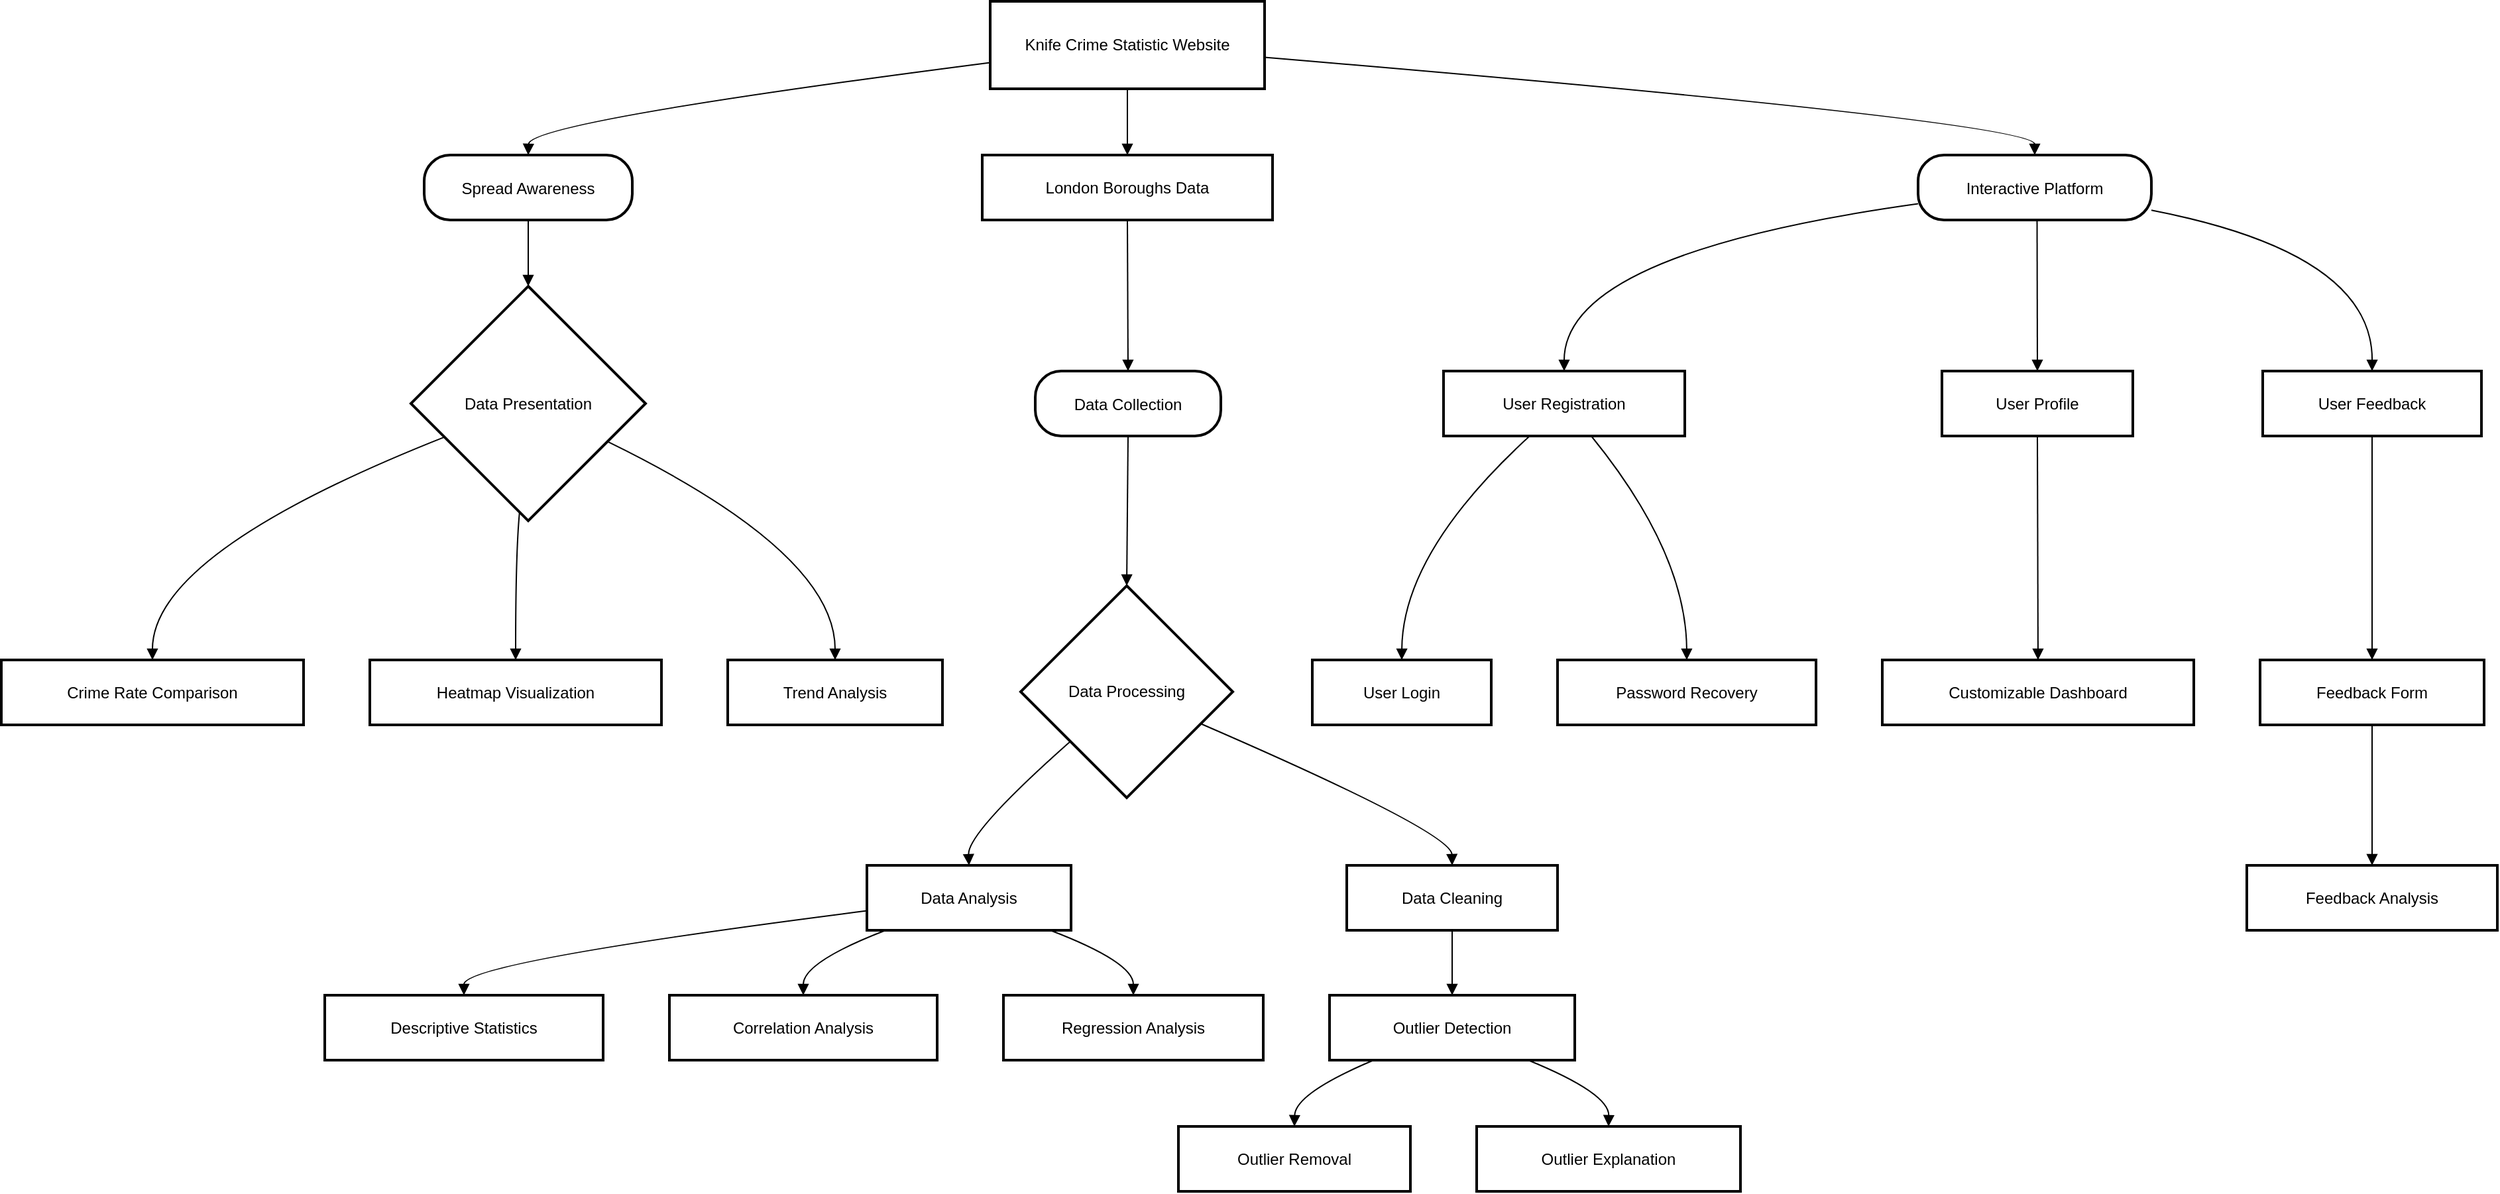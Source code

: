 <mxfile version="24.8.2">
  <diagram name="Page-1" id="uaW0nYyY03ak8D3G3nDq">
    <mxGraphModel>
      <root>
        <mxCell id="0" />
        <mxCell id="1" parent="0" />
        <mxCell id="2" value="Knife Crime Statistic Website" style="whiteSpace=wrap;strokeWidth=2;" vertex="1" parent="1">
          <mxGeometry x="754" y="8" width="207" height="66" as="geometry" />
        </mxCell>
        <mxCell id="3" value="Spread Awareness" style="rounded=1;arcSize=40;strokeWidth=2" vertex="1" parent="1">
          <mxGeometry x="327" y="124" width="157" height="49" as="geometry" />
        </mxCell>
        <mxCell id="4" value="Data Presentation" style="rhombus;strokeWidth=2;whiteSpace=wrap;" vertex="1" parent="1">
          <mxGeometry x="317" y="223" width="177" height="177" as="geometry" />
        </mxCell>
        <mxCell id="5" value="Crime Rate Comparison" style="whiteSpace=wrap;strokeWidth=2;" vertex="1" parent="1">
          <mxGeometry x="8" y="505" width="228" height="49" as="geometry" />
        </mxCell>
        <mxCell id="6" value="Heatmap Visualization" style="whiteSpace=wrap;strokeWidth=2;" vertex="1" parent="1">
          <mxGeometry x="286" y="505" width="220" height="49" as="geometry" />
        </mxCell>
        <mxCell id="7" value="Trend Analysis" style="whiteSpace=wrap;strokeWidth=2;" vertex="1" parent="1">
          <mxGeometry x="556" y="505" width="162" height="49" as="geometry" />
        </mxCell>
        <mxCell id="8" value="London Boroughs Data" style="whiteSpace=wrap;strokeWidth=2;" vertex="1" parent="1">
          <mxGeometry x="748" y="124" width="219" height="49" as="geometry" />
        </mxCell>
        <mxCell id="9" value="Data Collection" style="rounded=1;arcSize=40;strokeWidth=2" vertex="1" parent="1">
          <mxGeometry x="788" y="287" width="140" height="49" as="geometry" />
        </mxCell>
        <mxCell id="10" value="Data Processing" style="rhombus;strokeWidth=2;whiteSpace=wrap;" vertex="1" parent="1">
          <mxGeometry x="777" y="449" width="160" height="160" as="geometry" />
        </mxCell>
        <mxCell id="11" value="Data Cleaning" style="whiteSpace=wrap;strokeWidth=2;" vertex="1" parent="1">
          <mxGeometry x="1023" y="660" width="159" height="49" as="geometry" />
        </mxCell>
        <mxCell id="12" value="Data Analysis" style="whiteSpace=wrap;strokeWidth=2;" vertex="1" parent="1">
          <mxGeometry x="661" y="660" width="154" height="49" as="geometry" />
        </mxCell>
        <mxCell id="13" value="Descriptive Statistics" style="whiteSpace=wrap;strokeWidth=2;" vertex="1" parent="1">
          <mxGeometry x="252" y="758" width="210" height="49" as="geometry" />
        </mxCell>
        <mxCell id="14" value="Correlation Analysis" style="whiteSpace=wrap;strokeWidth=2;" vertex="1" parent="1">
          <mxGeometry x="512" y="758" width="202" height="49" as="geometry" />
        </mxCell>
        <mxCell id="15" value="Regression Analysis" style="whiteSpace=wrap;strokeWidth=2;" vertex="1" parent="1">
          <mxGeometry x="764" y="758" width="196" height="49" as="geometry" />
        </mxCell>
        <mxCell id="16" value="Outlier Detection" style="whiteSpace=wrap;strokeWidth=2;" vertex="1" parent="1">
          <mxGeometry x="1010" y="758" width="185" height="49" as="geometry" />
        </mxCell>
        <mxCell id="17" value="Outlier Removal" style="whiteSpace=wrap;strokeWidth=2;" vertex="1" parent="1">
          <mxGeometry x="896" y="857" width="175" height="49" as="geometry" />
        </mxCell>
        <mxCell id="18" value="Outlier Explanation" style="whiteSpace=wrap;strokeWidth=2;" vertex="1" parent="1">
          <mxGeometry x="1121" y="857" width="199" height="49" as="geometry" />
        </mxCell>
        <mxCell id="19" value="Interactive Platform" style="rounded=1;arcSize=40;strokeWidth=2" vertex="1" parent="1">
          <mxGeometry x="1454" y="124" width="176" height="49" as="geometry" />
        </mxCell>
        <mxCell id="20" value="User Registration" style="whiteSpace=wrap;strokeWidth=2;" vertex="1" parent="1">
          <mxGeometry x="1096" y="287" width="182" height="49" as="geometry" />
        </mxCell>
        <mxCell id="21" value="User Profile" style="whiteSpace=wrap;strokeWidth=2;" vertex="1" parent="1">
          <mxGeometry x="1472" y="287" width="144" height="49" as="geometry" />
        </mxCell>
        <mxCell id="22" value="User Feedback" style="whiteSpace=wrap;strokeWidth=2;" vertex="1" parent="1">
          <mxGeometry x="1714" y="287" width="165" height="49" as="geometry" />
        </mxCell>
        <mxCell id="23" value="User Login" style="whiteSpace=wrap;strokeWidth=2;" vertex="1" parent="1">
          <mxGeometry x="997" y="505" width="135" height="49" as="geometry" />
        </mxCell>
        <mxCell id="24" value="Password Recovery" style="whiteSpace=wrap;strokeWidth=2;" vertex="1" parent="1">
          <mxGeometry x="1182" y="505" width="195" height="49" as="geometry" />
        </mxCell>
        <mxCell id="25" value="Customizable Dashboard" style="whiteSpace=wrap;strokeWidth=2;" vertex="1" parent="1">
          <mxGeometry x="1427" y="505" width="235" height="49" as="geometry" />
        </mxCell>
        <mxCell id="26" value="Feedback Form" style="whiteSpace=wrap;strokeWidth=2;" vertex="1" parent="1">
          <mxGeometry x="1712" y="505" width="169" height="49" as="geometry" />
        </mxCell>
        <mxCell id="27" value="Feedback Analysis" style="whiteSpace=wrap;strokeWidth=2;" vertex="1" parent="1">
          <mxGeometry x="1702" y="660" width="189" height="49" as="geometry" />
        </mxCell>
        <mxCell id="28" value="" style="curved=1;startArrow=none;endArrow=block;exitX=0;exitY=0.7;entryX=0.5;entryY=0.01;" edge="1" parent="1" source="2" target="3">
          <mxGeometry relative="1" as="geometry">
            <Array as="points">
              <mxPoint x="406" y="99" />
            </Array>
          </mxGeometry>
        </mxCell>
        <mxCell id="29" value="" style="curved=1;startArrow=none;endArrow=block;exitX=0.5;exitY=1;entryX=0.5;entryY=0;" edge="1" parent="1" source="3" target="4">
          <mxGeometry relative="1" as="geometry">
            <Array as="points" />
          </mxGeometry>
        </mxCell>
        <mxCell id="30" value="" style="curved=1;startArrow=none;endArrow=block;exitX=0;exitY=0.7;entryX=0.5;entryY=0.01;" edge="1" parent="1" source="4" target="5">
          <mxGeometry relative="1" as="geometry">
            <Array as="points">
              <mxPoint x="122" y="424" />
            </Array>
          </mxGeometry>
        </mxCell>
        <mxCell id="31" value="" style="curved=1;startArrow=none;endArrow=block;exitX=0.46;exitY=1;entryX=0.5;entryY=0.01;" edge="1" parent="1" source="4" target="6">
          <mxGeometry relative="1" as="geometry">
            <Array as="points">
              <mxPoint x="396" y="424" />
            </Array>
          </mxGeometry>
        </mxCell>
        <mxCell id="32" value="" style="curved=1;startArrow=none;endArrow=block;exitX=1;exitY=0.74;entryX=0.5;entryY=0.01;" edge="1" parent="1" source="4" target="7">
          <mxGeometry relative="1" as="geometry">
            <Array as="points">
              <mxPoint x="637" y="424" />
            </Array>
          </mxGeometry>
        </mxCell>
        <mxCell id="33" value="" style="curved=1;startArrow=none;endArrow=block;exitX=0.5;exitY=1;entryX=0.5;entryY=0.01;" edge="1" parent="1" source="2" target="8">
          <mxGeometry relative="1" as="geometry">
            <Array as="points" />
          </mxGeometry>
        </mxCell>
        <mxCell id="34" value="" style="curved=1;startArrow=none;endArrow=block;exitX=0.5;exitY=1;entryX=0.5;entryY=0;" edge="1" parent="1" source="8" target="9">
          <mxGeometry relative="1" as="geometry">
            <Array as="points" />
          </mxGeometry>
        </mxCell>
        <mxCell id="35" value="" style="curved=1;startArrow=none;endArrow=block;exitX=0.5;exitY=0.99;entryX=0.5;entryY=0;" edge="1" parent="1" source="9" target="10">
          <mxGeometry relative="1" as="geometry">
            <Array as="points" />
          </mxGeometry>
        </mxCell>
        <mxCell id="36" value="" style="curved=1;startArrow=none;endArrow=block;exitX=1.01;exitY=0.72;entryX=0.5;entryY=0;" edge="1" parent="1" source="10" target="11">
          <mxGeometry relative="1" as="geometry">
            <Array as="points">
              <mxPoint x="1102" y="635" />
            </Array>
          </mxGeometry>
        </mxCell>
        <mxCell id="37" value="" style="curved=1;startArrow=none;endArrow=block;exitX=0;exitY=0.94;entryX=0.5;entryY=0;" edge="1" parent="1" source="10" target="12">
          <mxGeometry relative="1" as="geometry">
            <Array as="points">
              <mxPoint x="737" y="635" />
            </Array>
          </mxGeometry>
        </mxCell>
        <mxCell id="38" value="" style="curved=1;startArrow=none;endArrow=block;exitX=0;exitY=0.7;entryX=0.5;entryY=0.01;" edge="1" parent="1" source="12" target="13">
          <mxGeometry relative="1" as="geometry">
            <Array as="points">
              <mxPoint x="357" y="733" />
            </Array>
          </mxGeometry>
        </mxCell>
        <mxCell id="39" value="" style="curved=1;startArrow=none;endArrow=block;exitX=0.1;exitY=0.99;entryX=0.5;entryY=0.01;" edge="1" parent="1" source="12" target="14">
          <mxGeometry relative="1" as="geometry">
            <Array as="points">
              <mxPoint x="613" y="733" />
            </Array>
          </mxGeometry>
        </mxCell>
        <mxCell id="40" value="" style="curved=1;startArrow=none;endArrow=block;exitX=0.89;exitY=0.99;entryX=0.5;entryY=0.01;" edge="1" parent="1" source="12" target="15">
          <mxGeometry relative="1" as="geometry">
            <Array as="points">
              <mxPoint x="862" y="733" />
            </Array>
          </mxGeometry>
        </mxCell>
        <mxCell id="41" value="" style="curved=1;startArrow=none;endArrow=block;exitX=0.5;exitY=0.99;entryX=0.5;entryY=0.01;" edge="1" parent="1" source="11" target="16">
          <mxGeometry relative="1" as="geometry">
            <Array as="points" />
          </mxGeometry>
        </mxCell>
        <mxCell id="42" value="" style="curved=1;startArrow=none;endArrow=block;exitX=0.18;exitY=1;entryX=0.5;entryY=0;" edge="1" parent="1" source="16" target="17">
          <mxGeometry relative="1" as="geometry">
            <Array as="points">
              <mxPoint x="984" y="832" />
            </Array>
          </mxGeometry>
        </mxCell>
        <mxCell id="43" value="" style="curved=1;startArrow=none;endArrow=block;exitX=0.81;exitY=1;entryX=0.5;entryY=0;" edge="1" parent="1" source="16" target="18">
          <mxGeometry relative="1" as="geometry">
            <Array as="points">
              <mxPoint x="1221" y="832" />
            </Array>
          </mxGeometry>
        </mxCell>
        <mxCell id="44" value="" style="curved=1;startArrow=none;endArrow=block;exitX=1;exitY=0.64;entryX=0.5;entryY=0.01;" edge="1" parent="1" source="2" target="19">
          <mxGeometry relative="1" as="geometry">
            <Array as="points">
              <mxPoint x="1542" y="99" />
            </Array>
          </mxGeometry>
        </mxCell>
        <mxCell id="45" value="" style="curved=1;startArrow=none;endArrow=block;exitX=0;exitY=0.75;entryX=0.5;entryY=0;" edge="1" parent="1" source="19" target="20">
          <mxGeometry relative="1" as="geometry">
            <Array as="points">
              <mxPoint x="1187" y="198" />
            </Array>
          </mxGeometry>
        </mxCell>
        <mxCell id="46" value="" style="curved=1;startArrow=none;endArrow=block;exitX=0.51;exitY=1;entryX=0.5;entryY=0;" edge="1" parent="1" source="19" target="21">
          <mxGeometry relative="1" as="geometry">
            <Array as="points">
              <mxPoint x="1544" y="198" />
            </Array>
          </mxGeometry>
        </mxCell>
        <mxCell id="47" value="" style="curved=1;startArrow=none;endArrow=block;exitX=1;exitY=0.85;entryX=0.5;entryY=0;" edge="1" parent="1" source="19" target="22">
          <mxGeometry relative="1" as="geometry">
            <Array as="points">
              <mxPoint x="1797" y="198" />
            </Array>
          </mxGeometry>
        </mxCell>
        <mxCell id="48" value="" style="curved=1;startArrow=none;endArrow=block;exitX=0.36;exitY=0.99;entryX=0.5;entryY=0.01;" edge="1" parent="1" source="20" target="23">
          <mxGeometry relative="1" as="geometry">
            <Array as="points">
              <mxPoint x="1065" y="424" />
            </Array>
          </mxGeometry>
        </mxCell>
        <mxCell id="49" value="" style="curved=1;startArrow=none;endArrow=block;exitX=0.61;exitY=0.99;entryX=0.5;entryY=0.01;" edge="1" parent="1" source="20" target="24">
          <mxGeometry relative="1" as="geometry">
            <Array as="points">
              <mxPoint x="1279" y="424" />
            </Array>
          </mxGeometry>
        </mxCell>
        <mxCell id="50" value="" style="curved=1;startArrow=none;endArrow=block;exitX=0.5;exitY=0.99;entryX=0.5;entryY=0.01;" edge="1" parent="1" source="21" target="25">
          <mxGeometry relative="1" as="geometry">
            <Array as="points" />
          </mxGeometry>
        </mxCell>
        <mxCell id="51" value="" style="curved=1;startArrow=none;endArrow=block;exitX=0.5;exitY=0.99;entryX=0.5;entryY=0.01;" edge="1" parent="1" source="22" target="26">
          <mxGeometry relative="1" as="geometry">
            <Array as="points" />
          </mxGeometry>
        </mxCell>
        <mxCell id="52" value="" style="curved=1;startArrow=none;endArrow=block;exitX=0.5;exitY=1;entryX=0.5;entryY=0;" edge="1" parent="1" source="26" target="27">
          <mxGeometry relative="1" as="geometry">
            <Array as="points" />
          </mxGeometry>
        </mxCell>
      </root>
    </mxGraphModel>
  </diagram>
</mxfile>
